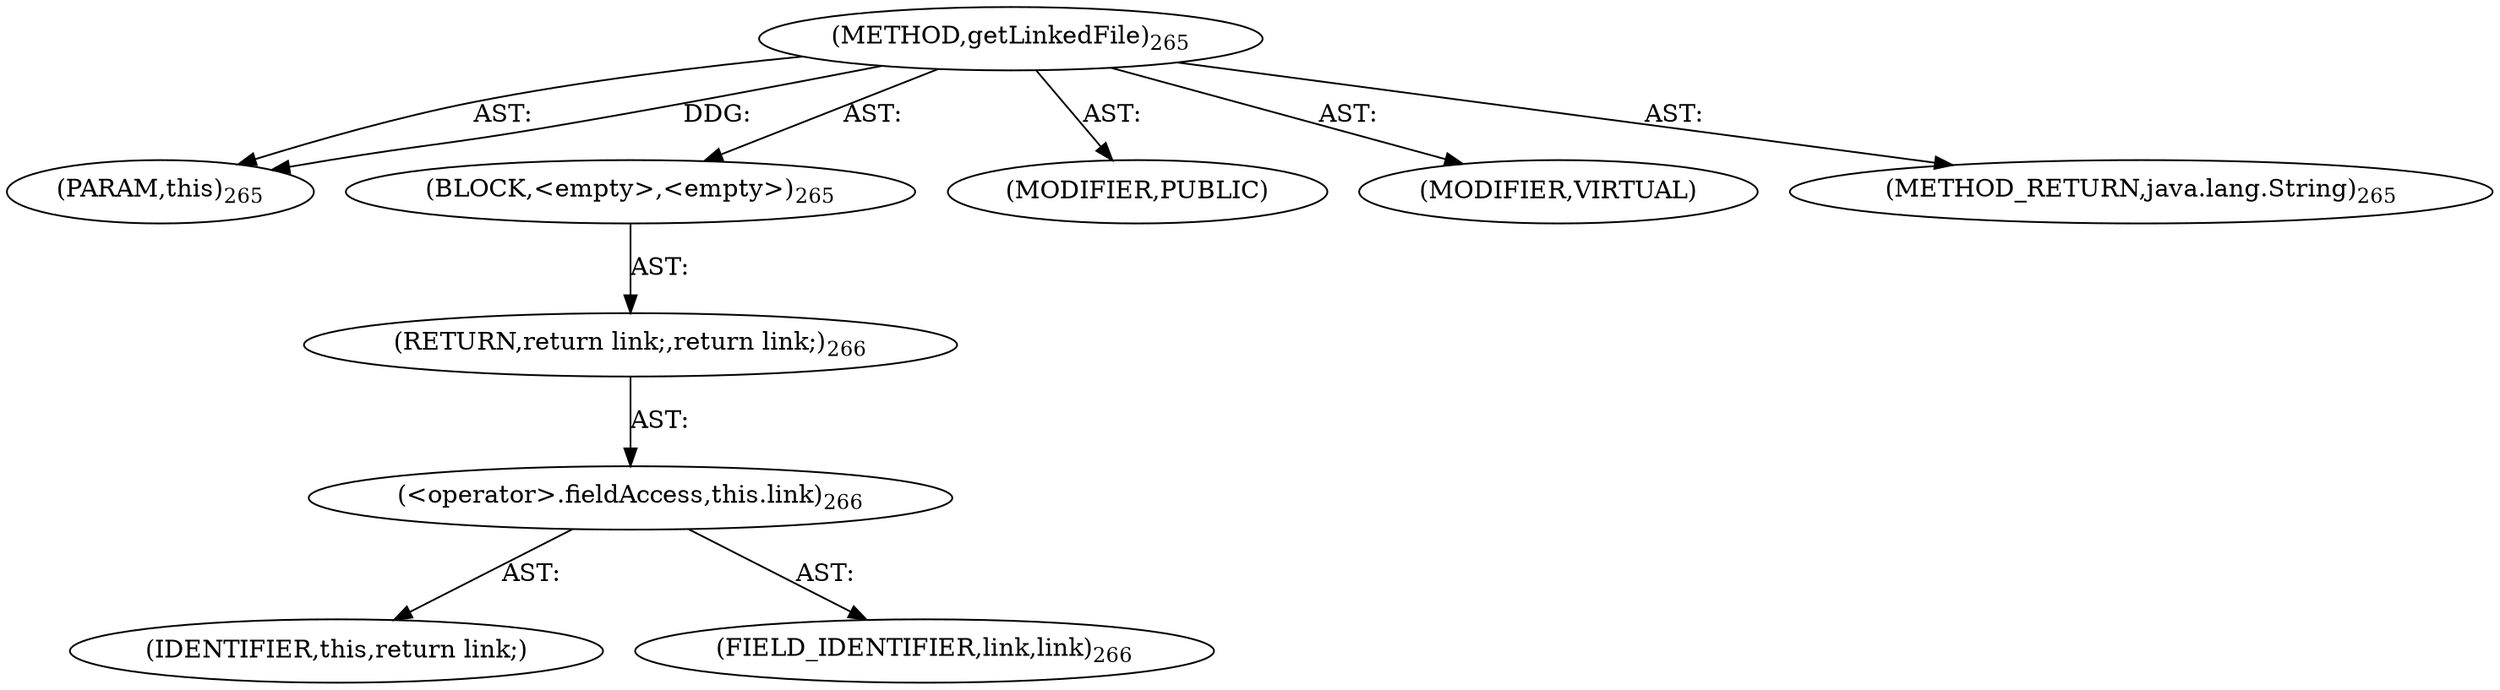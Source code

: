 digraph "getLinkedFile" {  
"111669149707" [label = <(METHOD,getLinkedFile)<SUB>265</SUB>> ]
"115964117012" [label = <(PARAM,this)<SUB>265</SUB>> ]
"25769803793" [label = <(BLOCK,&lt;empty&gt;,&lt;empty&gt;)<SUB>265</SUB>> ]
"146028888071" [label = <(RETURN,return link;,return link;)<SUB>266</SUB>> ]
"30064771165" [label = <(&lt;operator&gt;.fieldAccess,this.link)<SUB>266</SUB>> ]
"68719476820" [label = <(IDENTIFIER,this,return link;)> ]
"55834574871" [label = <(FIELD_IDENTIFIER,link,link)<SUB>266</SUB>> ]
"133143986206" [label = <(MODIFIER,PUBLIC)> ]
"133143986207" [label = <(MODIFIER,VIRTUAL)> ]
"128849018891" [label = <(METHOD_RETURN,java.lang.String)<SUB>265</SUB>> ]
  "111669149707" -> "115964117012"  [ label = "AST: "] 
  "111669149707" -> "25769803793"  [ label = "AST: "] 
  "111669149707" -> "133143986206"  [ label = "AST: "] 
  "111669149707" -> "133143986207"  [ label = "AST: "] 
  "111669149707" -> "128849018891"  [ label = "AST: "] 
  "25769803793" -> "146028888071"  [ label = "AST: "] 
  "146028888071" -> "30064771165"  [ label = "AST: "] 
  "30064771165" -> "68719476820"  [ label = "AST: "] 
  "30064771165" -> "55834574871"  [ label = "AST: "] 
  "111669149707" -> "115964117012"  [ label = "DDG: "] 
}
